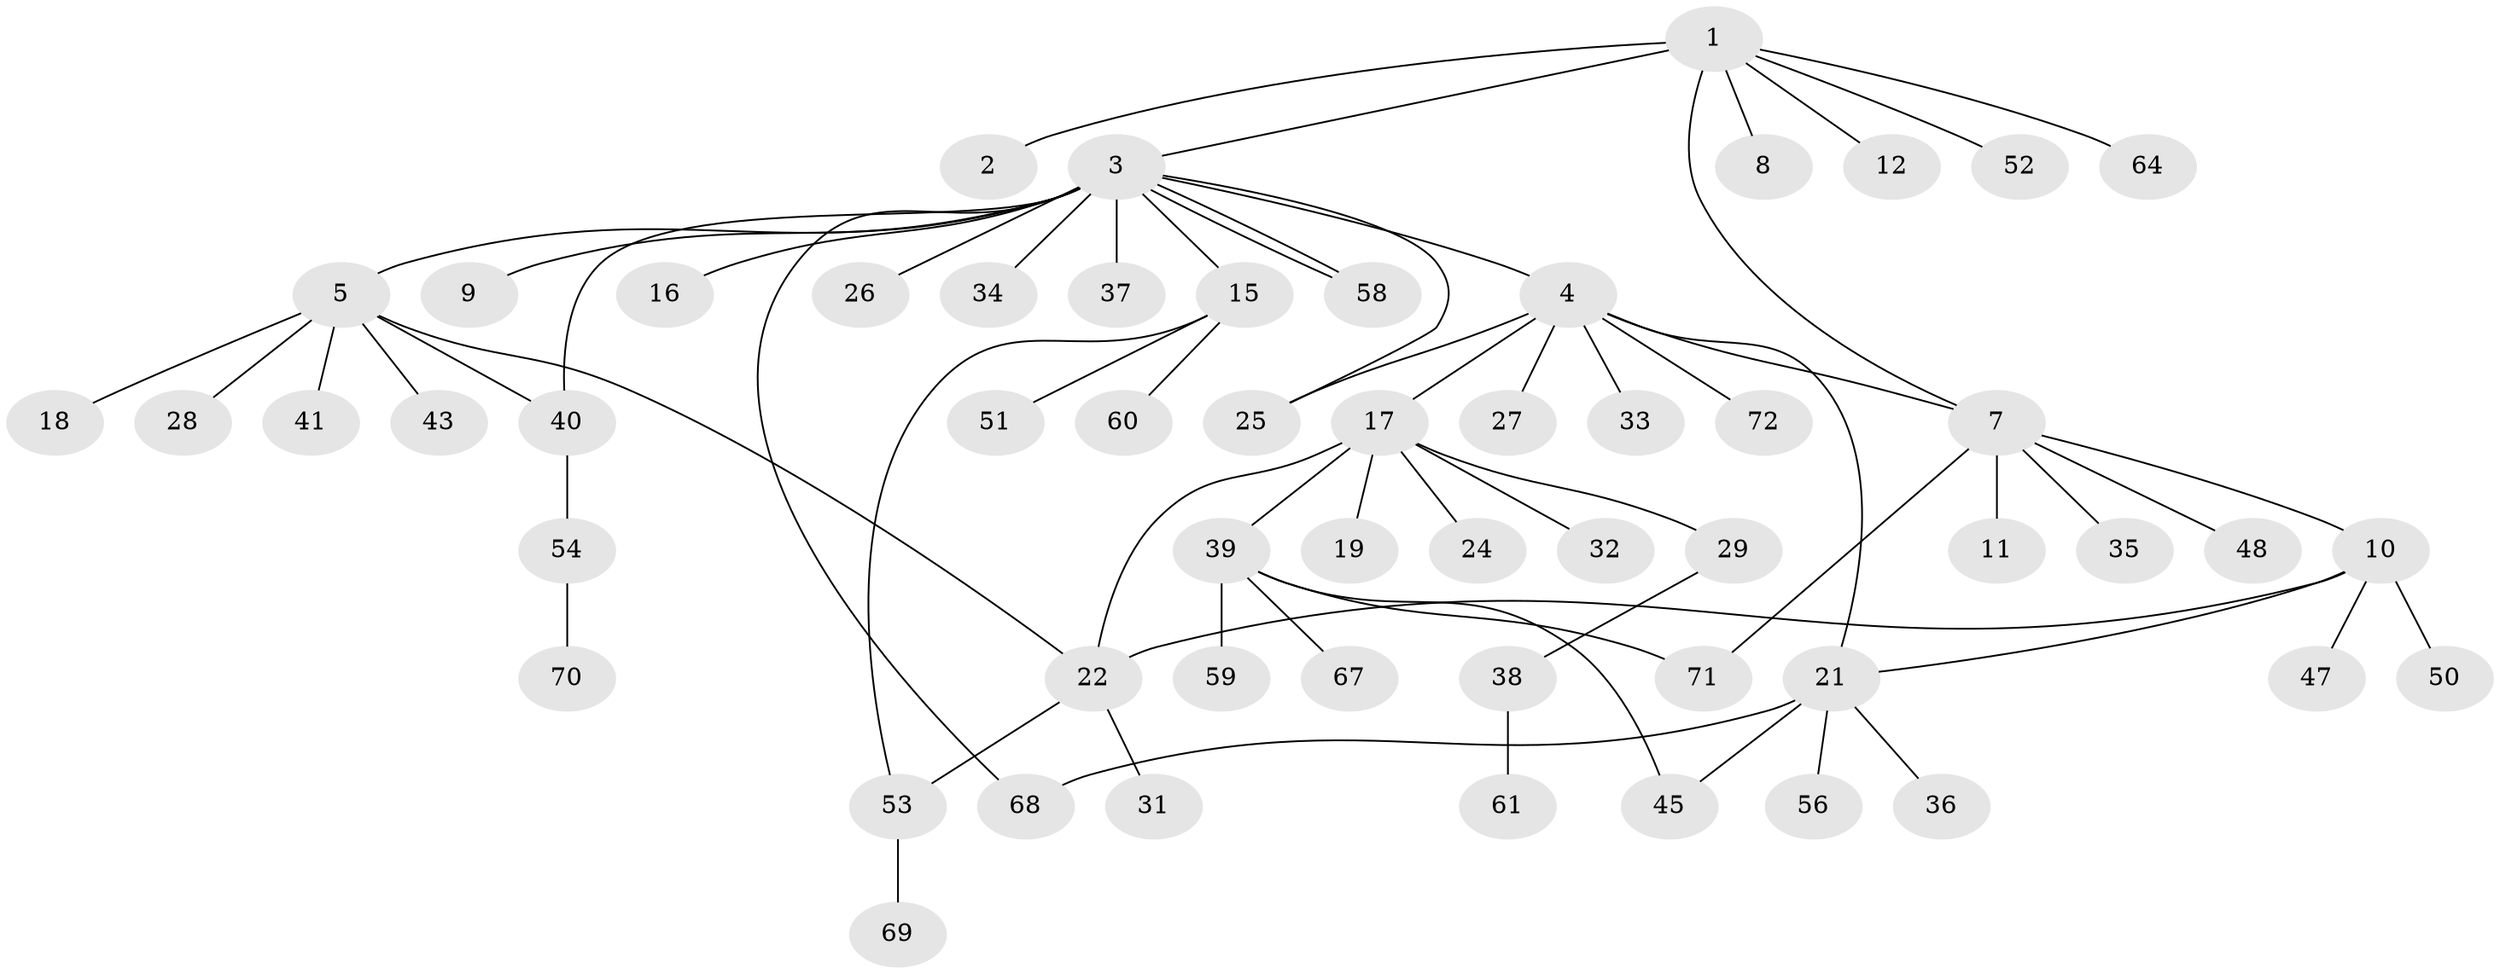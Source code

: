 // Generated by graph-tools (version 1.1) at 2025/23/03/03/25 07:23:50]
// undirected, 56 vertices, 66 edges
graph export_dot {
graph [start="1"]
  node [color=gray90,style=filled];
  1 [super="+42"];
  2;
  3 [super="+6"];
  4 [super="+30"];
  5 [super="+14"];
  7 [super="+20"];
  8;
  9;
  10 [super="+13"];
  11;
  12;
  15 [super="+44"];
  16;
  17 [super="+49"];
  18;
  19;
  21 [super="+23"];
  22 [super="+65"];
  24;
  25 [super="+55"];
  26;
  27;
  28;
  29 [super="+62"];
  31;
  32;
  33;
  34;
  35;
  36;
  37;
  38 [super="+57"];
  39 [super="+46"];
  40 [super="+63"];
  41;
  43;
  45;
  47;
  48;
  50;
  51;
  52;
  53 [super="+66"];
  54 [super="+73"];
  56;
  58;
  59;
  60;
  61;
  64;
  67;
  68;
  69;
  70;
  71 [super="+74"];
  72;
  1 -- 2;
  1 -- 3 [weight=2];
  1 -- 7;
  1 -- 8;
  1 -- 12;
  1 -- 52;
  1 -- 64;
  3 -- 4;
  3 -- 5;
  3 -- 15;
  3 -- 16;
  3 -- 34;
  3 -- 37;
  3 -- 40 [weight=2];
  3 -- 58;
  3 -- 58;
  3 -- 68;
  3 -- 9;
  3 -- 26;
  3 -- 25;
  4 -- 17;
  4 -- 27;
  4 -- 33;
  4 -- 72;
  4 -- 7;
  4 -- 21;
  4 -- 25;
  5 -- 18;
  5 -- 28;
  5 -- 40;
  5 -- 41;
  5 -- 43;
  5 -- 22;
  7 -- 10;
  7 -- 11;
  7 -- 35;
  7 -- 48;
  7 -- 71;
  10 -- 21;
  10 -- 47;
  10 -- 50;
  10 -- 22;
  15 -- 51;
  15 -- 53;
  15 -- 60;
  17 -- 19;
  17 -- 22;
  17 -- 24;
  17 -- 29;
  17 -- 32;
  17 -- 39;
  21 -- 36;
  21 -- 45;
  21 -- 56;
  21 -- 68;
  22 -- 31;
  22 -- 53;
  29 -- 38;
  38 -- 61;
  39 -- 45;
  39 -- 59;
  39 -- 67;
  39 -- 71;
  40 -- 54;
  53 -- 69;
  54 -- 70;
}
